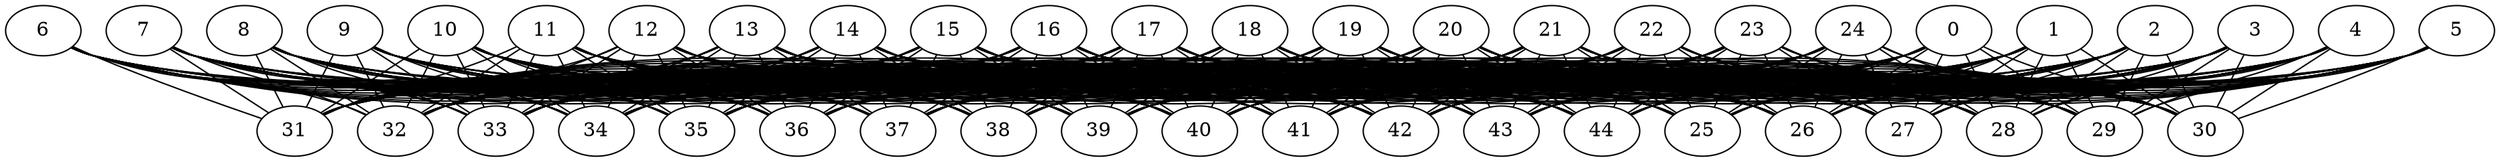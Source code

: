 graph g {0;1;2;3;4;5;6;7;8;9;10;11;12;13;14;15;16;17;18;19;20;21;22;23;24;25;26;27;28;29;30;31;32;33;34;35;36;37;38;39;40;41;42;43;44;0 -- 25;0 -- 26;0 -- 27;0 -- 28;0 -- 29;0 -- 30;0 -- 31;0 -- 32;0 -- 33;0 -- 34;0 -- 35;0 -- 36;0 -- 37;0 -- 38;0 -- 39;0 -- 40;0 -- 41;0 -- 42;0 -- 43;0 -- 44;1 -- 25;1 -- 26;1 -- 27;1 -- 28;1 -- 29;1 -- 30;1 -- 31;1 -- 32;1 -- 33;1 -- 34;1 -- 35;1 -- 36;1 -- 37;1 -- 38;1 -- 39;1 -- 40;1 -- 41;1 -- 42;1 -- 43;1 -- 44;2 -- 25;2 -- 26;2 -- 27;2 -- 28;2 -- 29;2 -- 30;2 -- 31;2 -- 32;2 -- 33;2 -- 34;2 -- 35;2 -- 36;2 -- 37;2 -- 38;2 -- 39;2 -- 40;2 -- 41;2 -- 42;2 -- 43;2 -- 44;3 -- 25;3 -- 26;3 -- 27;3 -- 28;3 -- 29;3 -- 30;3 -- 31;3 -- 32;3 -- 33;3 -- 34;3 -- 35;3 -- 36;3 -- 37;3 -- 38;3 -- 39;3 -- 40;3 -- 41;3 -- 42;3 -- 43;3 -- 44;4 -- 25;4 -- 26;4 -- 27;4 -- 28;4 -- 29;4 -- 30;4 -- 31;4 -- 32;4 -- 33;4 -- 34;4 -- 35;4 -- 36;4 -- 37;4 -- 38;4 -- 39;4 -- 40;4 -- 41;4 -- 42;4 -- 43;4 -- 44;5 -- 25;5 -- 26;5 -- 27;5 -- 28;5 -- 29;5 -- 30;5 -- 31;5 -- 32;5 -- 33;5 -- 34;5 -- 35;5 -- 36;5 -- 37;5 -- 38;5 -- 39;5 -- 40;5 -- 41;5 -- 42;5 -- 43;5 -- 44;6 -- 25;6 -- 26;6 -- 27;6 -- 28;6 -- 29;6 -- 30;6 -- 31;6 -- 32;6 -- 33;6 -- 34;6 -- 35;6 -- 36;6 -- 37;6 -- 38;6 -- 39;6 -- 40;6 -- 41;6 -- 42;6 -- 43;6 -- 44;7 -- 25;7 -- 26;7 -- 27;7 -- 28;7 -- 29;7 -- 30;7 -- 31;7 -- 32;7 -- 33;7 -- 34;7 -- 35;7 -- 36;7 -- 37;7 -- 38;7 -- 39;7 -- 40;7 -- 41;7 -- 42;7 -- 43;7 -- 44;8 -- 25;8 -- 26;8 -- 27;8 -- 28;8 -- 29;8 -- 30;8 -- 31;8 -- 32;8 -- 33;8 -- 34;8 -- 35;8 -- 36;8 -- 37;8 -- 38;8 -- 39;8 -- 40;8 -- 41;8 -- 42;8 -- 43;8 -- 44;9 -- 25;9 -- 26;9 -- 27;9 -- 28;9 -- 29;9 -- 30;9 -- 31;9 -- 32;9 -- 33;9 -- 34;9 -- 35;9 -- 36;9 -- 37;9 -- 38;9 -- 39;9 -- 40;9 -- 41;9 -- 42;9 -- 43;9 -- 44;10 -- 25;10 -- 26;10 -- 27;10 -- 28;10 -- 29;10 -- 30;10 -- 31;10 -- 32;10 -- 33;10 -- 34;10 -- 35;10 -- 36;10 -- 37;10 -- 38;10 -- 39;10 -- 40;10 -- 41;10 -- 42;10 -- 43;10 -- 44;11 -- 25;11 -- 26;11 -- 27;11 -- 28;11 -- 29;11 -- 30;11 -- 31;11 -- 32;11 -- 33;11 -- 34;11 -- 35;11 -- 36;11 -- 37;11 -- 38;11 -- 39;11 -- 40;11 -- 41;11 -- 42;11 -- 43;11 -- 44;12 -- 25;12 -- 26;12 -- 27;12 -- 28;12 -- 29;12 -- 30;12 -- 31;12 -- 32;12 -- 33;12 -- 34;12 -- 35;12 -- 36;12 -- 37;12 -- 38;12 -- 39;12 -- 40;12 -- 41;12 -- 42;12 -- 43;12 -- 44;13 -- 25;13 -- 26;13 -- 27;13 -- 28;13 -- 29;13 -- 30;13 -- 31;13 -- 32;13 -- 33;13 -- 34;13 -- 35;13 -- 36;13 -- 37;13 -- 38;13 -- 39;13 -- 40;13 -- 41;13 -- 42;13 -- 43;13 -- 44;14 -- 25;14 -- 26;14 -- 27;14 -- 28;14 -- 29;14 -- 30;14 -- 31;14 -- 32;14 -- 33;14 -- 34;14 -- 35;14 -- 36;14 -- 37;14 -- 38;14 -- 39;14 -- 40;14 -- 41;14 -- 42;14 -- 43;14 -- 44;15 -- 25;15 -- 26;15 -- 27;15 -- 28;15 -- 29;15 -- 30;15 -- 31;15 -- 32;15 -- 33;15 -- 34;15 -- 35;15 -- 36;15 -- 37;15 -- 38;15 -- 39;15 -- 40;15 -- 41;15 -- 42;15 -- 43;15 -- 44;16 -- 25;16 -- 26;16 -- 27;16 -- 28;16 -- 29;16 -- 30;16 -- 31;16 -- 32;16 -- 33;16 -- 34;16 -- 35;16 -- 36;16 -- 37;16 -- 38;16 -- 39;16 -- 40;16 -- 41;16 -- 42;16 -- 43;16 -- 44;17 -- 25;17 -- 26;17 -- 27;17 -- 28;17 -- 29;17 -- 30;17 -- 31;17 -- 32;17 -- 33;17 -- 34;17 -- 35;17 -- 36;17 -- 37;17 -- 38;17 -- 39;17 -- 40;17 -- 41;17 -- 42;17 -- 43;17 -- 44;18 -- 25;18 -- 26;18 -- 27;18 -- 28;18 -- 29;18 -- 30;18 -- 31;18 -- 32;18 -- 33;18 -- 34;18 -- 35;18 -- 36;18 -- 37;18 -- 38;18 -- 39;18 -- 40;18 -- 41;18 -- 42;18 -- 43;18 -- 44;19 -- 25;19 -- 26;19 -- 27;19 -- 28;19 -- 29;19 -- 30;19 -- 31;19 -- 32;19 -- 33;19 -- 34;19 -- 35;19 -- 36;19 -- 37;19 -- 38;19 -- 39;19 -- 40;19 -- 41;19 -- 42;19 -- 43;19 -- 44;20 -- 25;20 -- 26;20 -- 27;20 -- 28;20 -- 29;20 -- 30;20 -- 31;20 -- 32;20 -- 33;20 -- 34;20 -- 35;20 -- 36;20 -- 37;20 -- 38;20 -- 39;20 -- 40;20 -- 41;20 -- 42;20 -- 43;20 -- 44;21 -- 25;21 -- 26;21 -- 27;21 -- 28;21 -- 29;21 -- 30;21 -- 31;21 -- 32;21 -- 33;21 -- 34;21 -- 35;21 -- 36;21 -- 37;21 -- 38;21 -- 39;21 -- 40;21 -- 41;21 -- 42;21 -- 43;21 -- 44;22 -- 25;22 -- 26;22 -- 27;22 -- 28;22 -- 29;22 -- 30;22 -- 31;22 -- 32;22 -- 33;22 -- 34;22 -- 35;22 -- 36;22 -- 37;22 -- 38;22 -- 39;22 -- 40;22 -- 41;22 -- 42;22 -- 43;22 -- 44;23 -- 25;23 -- 26;23 -- 27;23 -- 28;23 -- 29;23 -- 30;23 -- 31;23 -- 32;23 -- 33;23 -- 34;23 -- 35;23 -- 36;23 -- 37;23 -- 38;23 -- 39;23 -- 40;23 -- 41;23 -- 42;23 -- 43;23 -- 44;24 -- 25;24 -- 26;24 -- 27;24 -- 28;24 -- 29;24 -- 30;24 -- 31;24 -- 32;24 -- 33;24 -- 34;24 -- 35;24 -- 36;24 -- 37;24 -- 38;24 -- 39;24 -- 40;24 -- 41;24 -- 42;24 -- 43;24 -- 44;}